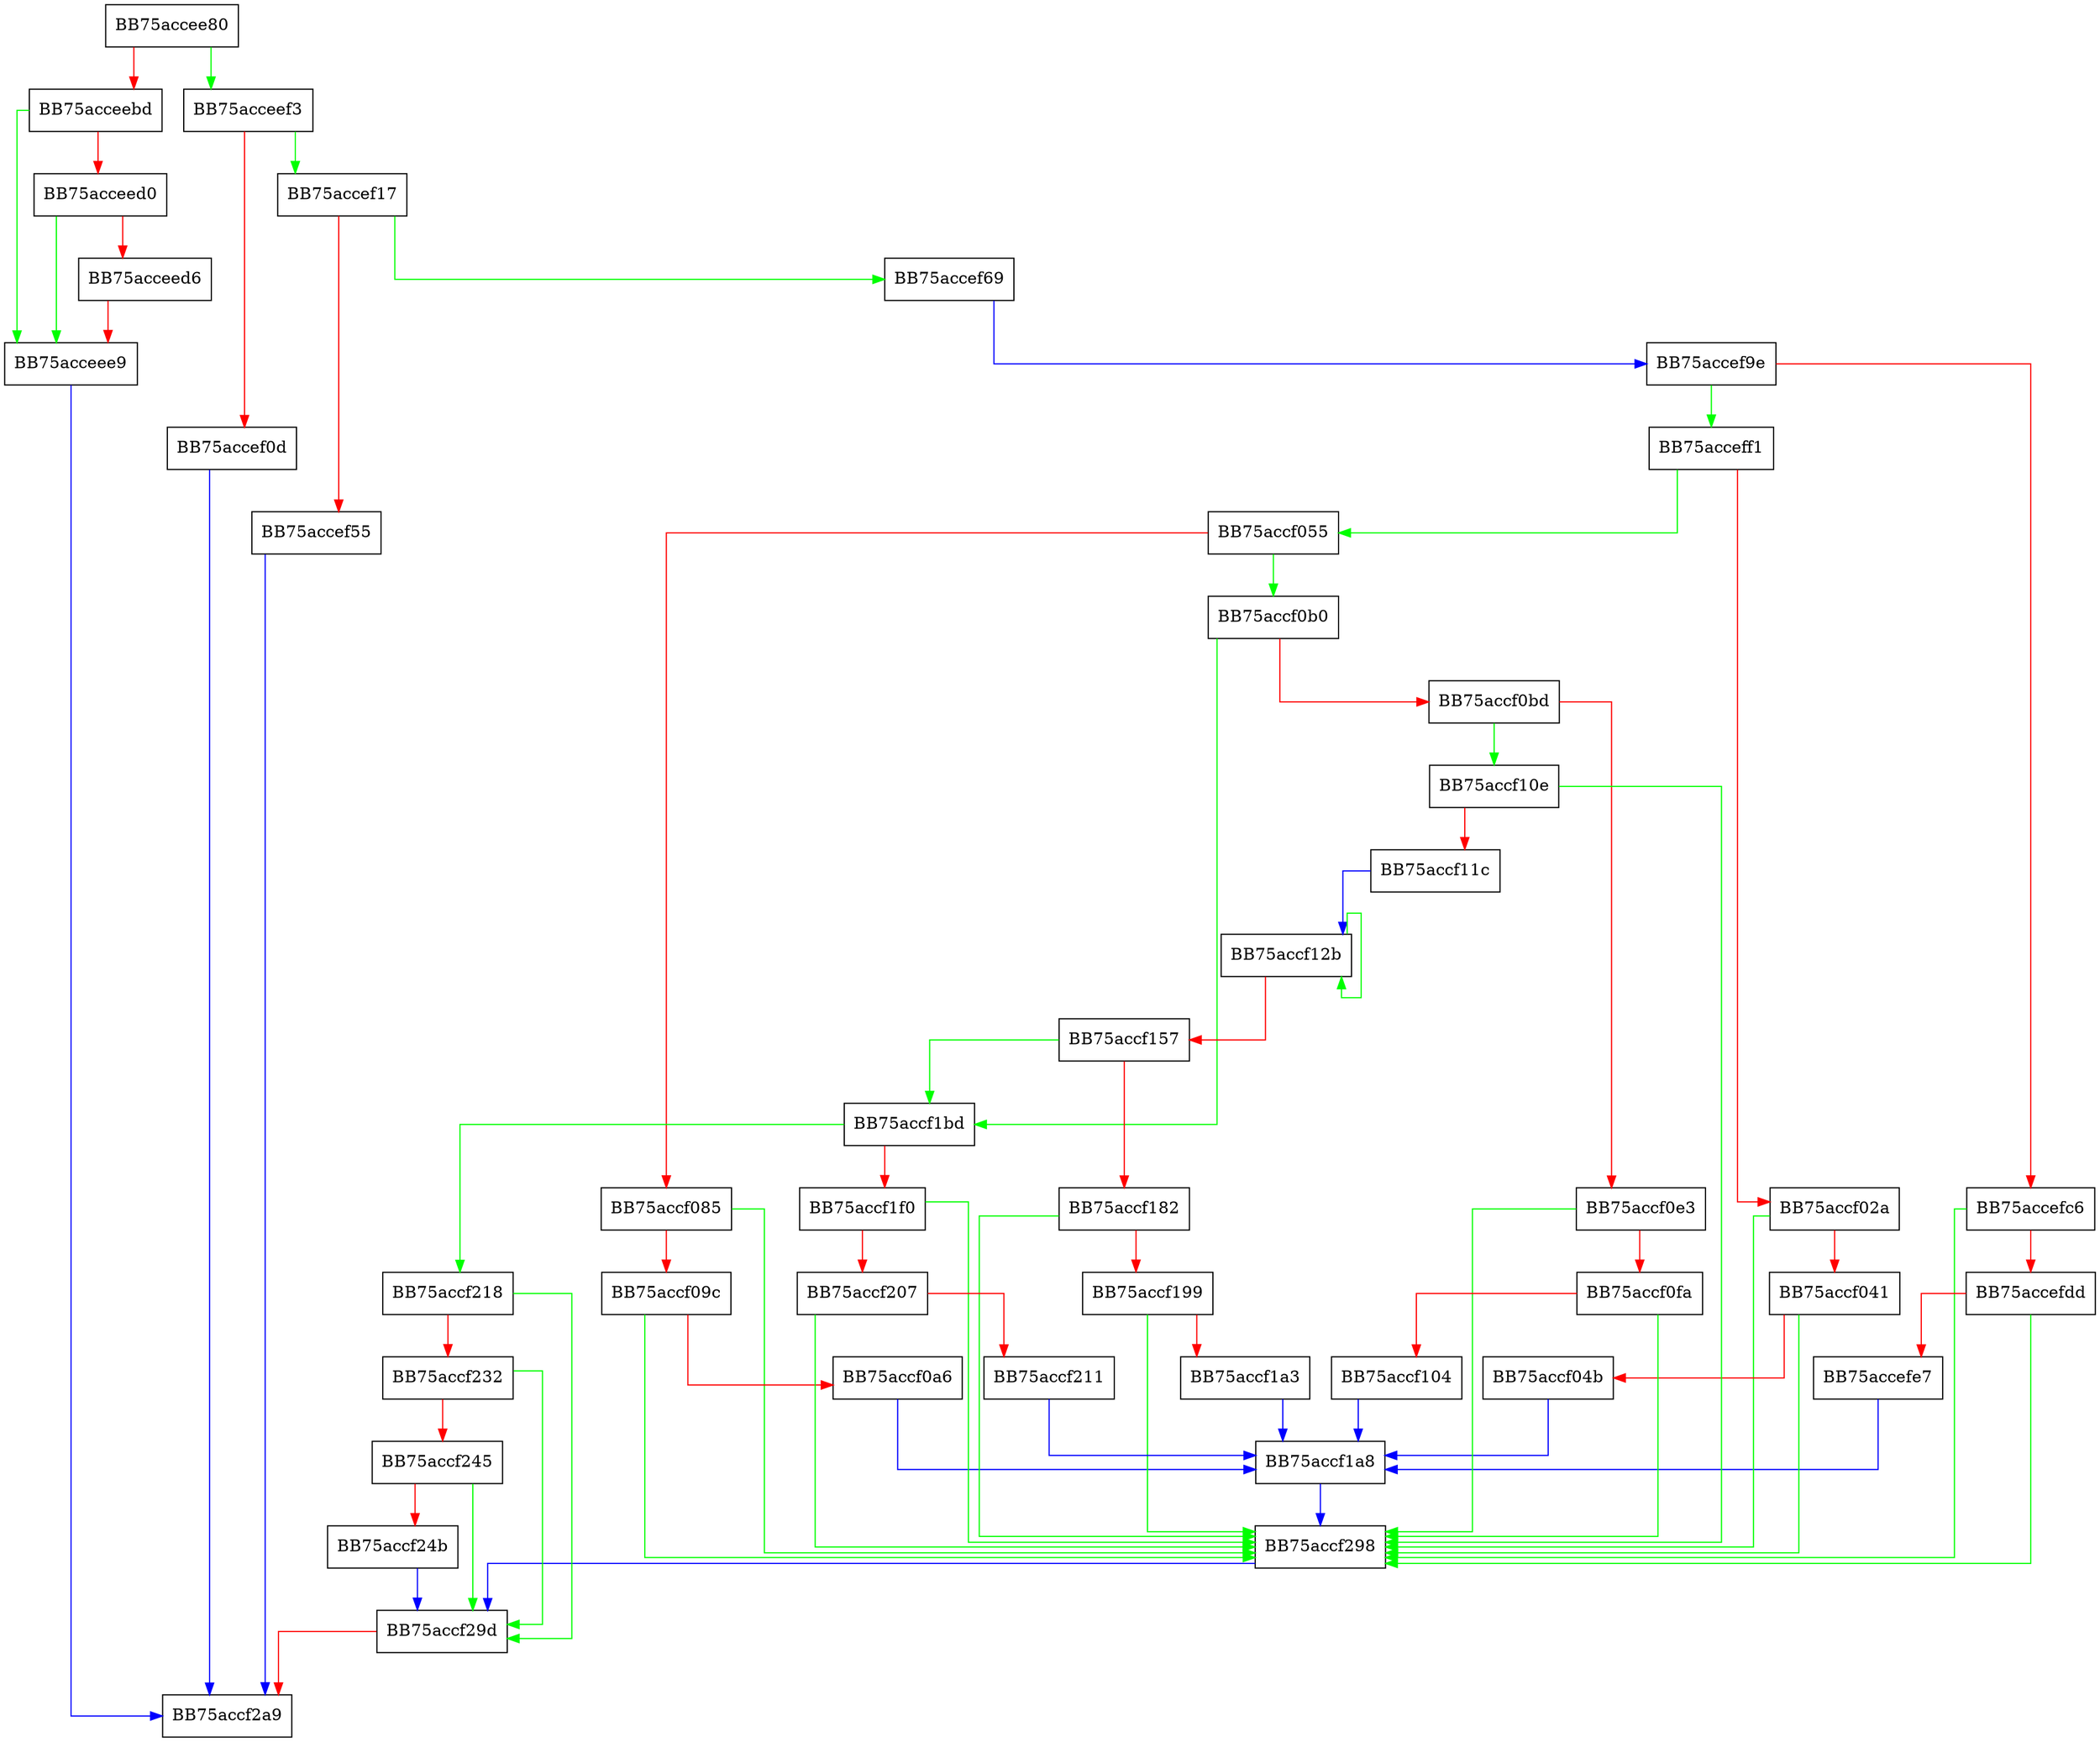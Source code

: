 digraph Spynet {
  node [shape="box"];
  graph [splines=ortho];
  BB75accee80 -> BB75acceef3 [color="green"];
  BB75accee80 -> BB75acceebd [color="red"];
  BB75acceebd -> BB75acceee9 [color="green"];
  BB75acceebd -> BB75acceed0 [color="red"];
  BB75acceed0 -> BB75acceee9 [color="green"];
  BB75acceed0 -> BB75acceed6 [color="red"];
  BB75acceed6 -> BB75acceee9 [color="red"];
  BB75acceee9 -> BB75accf2a9 [color="blue"];
  BB75acceef3 -> BB75accef17 [color="green"];
  BB75acceef3 -> BB75accef0d [color="red"];
  BB75accef0d -> BB75accf2a9 [color="blue"];
  BB75accef17 -> BB75accef69 [color="green"];
  BB75accef17 -> BB75accef55 [color="red"];
  BB75accef55 -> BB75accf2a9 [color="blue"];
  BB75accef69 -> BB75accef9e [color="blue"];
  BB75accef9e -> BB75acceff1 [color="green"];
  BB75accef9e -> BB75accefc6 [color="red"];
  BB75accefc6 -> BB75accf298 [color="green"];
  BB75accefc6 -> BB75accefdd [color="red"];
  BB75accefdd -> BB75accf298 [color="green"];
  BB75accefdd -> BB75accefe7 [color="red"];
  BB75accefe7 -> BB75accf1a8 [color="blue"];
  BB75acceff1 -> BB75accf055 [color="green"];
  BB75acceff1 -> BB75accf02a [color="red"];
  BB75accf02a -> BB75accf298 [color="green"];
  BB75accf02a -> BB75accf041 [color="red"];
  BB75accf041 -> BB75accf298 [color="green"];
  BB75accf041 -> BB75accf04b [color="red"];
  BB75accf04b -> BB75accf1a8 [color="blue"];
  BB75accf055 -> BB75accf0b0 [color="green"];
  BB75accf055 -> BB75accf085 [color="red"];
  BB75accf085 -> BB75accf298 [color="green"];
  BB75accf085 -> BB75accf09c [color="red"];
  BB75accf09c -> BB75accf298 [color="green"];
  BB75accf09c -> BB75accf0a6 [color="red"];
  BB75accf0a6 -> BB75accf1a8 [color="blue"];
  BB75accf0b0 -> BB75accf1bd [color="green"];
  BB75accf0b0 -> BB75accf0bd [color="red"];
  BB75accf0bd -> BB75accf10e [color="green"];
  BB75accf0bd -> BB75accf0e3 [color="red"];
  BB75accf0e3 -> BB75accf298 [color="green"];
  BB75accf0e3 -> BB75accf0fa [color="red"];
  BB75accf0fa -> BB75accf298 [color="green"];
  BB75accf0fa -> BB75accf104 [color="red"];
  BB75accf104 -> BB75accf1a8 [color="blue"];
  BB75accf10e -> BB75accf298 [color="green"];
  BB75accf10e -> BB75accf11c [color="red"];
  BB75accf11c -> BB75accf12b [color="blue"];
  BB75accf12b -> BB75accf12b [color="green"];
  BB75accf12b -> BB75accf157 [color="red"];
  BB75accf157 -> BB75accf1bd [color="green"];
  BB75accf157 -> BB75accf182 [color="red"];
  BB75accf182 -> BB75accf298 [color="green"];
  BB75accf182 -> BB75accf199 [color="red"];
  BB75accf199 -> BB75accf298 [color="green"];
  BB75accf199 -> BB75accf1a3 [color="red"];
  BB75accf1a3 -> BB75accf1a8 [color="blue"];
  BB75accf1a8 -> BB75accf298 [color="blue"];
  BB75accf1bd -> BB75accf218 [color="green"];
  BB75accf1bd -> BB75accf1f0 [color="red"];
  BB75accf1f0 -> BB75accf298 [color="green"];
  BB75accf1f0 -> BB75accf207 [color="red"];
  BB75accf207 -> BB75accf298 [color="green"];
  BB75accf207 -> BB75accf211 [color="red"];
  BB75accf211 -> BB75accf1a8 [color="blue"];
  BB75accf218 -> BB75accf29d [color="green"];
  BB75accf218 -> BB75accf232 [color="red"];
  BB75accf232 -> BB75accf29d [color="green"];
  BB75accf232 -> BB75accf245 [color="red"];
  BB75accf245 -> BB75accf29d [color="green"];
  BB75accf245 -> BB75accf24b [color="red"];
  BB75accf24b -> BB75accf29d [color="blue"];
  BB75accf298 -> BB75accf29d [color="blue"];
  BB75accf29d -> BB75accf2a9 [color="red"];
}